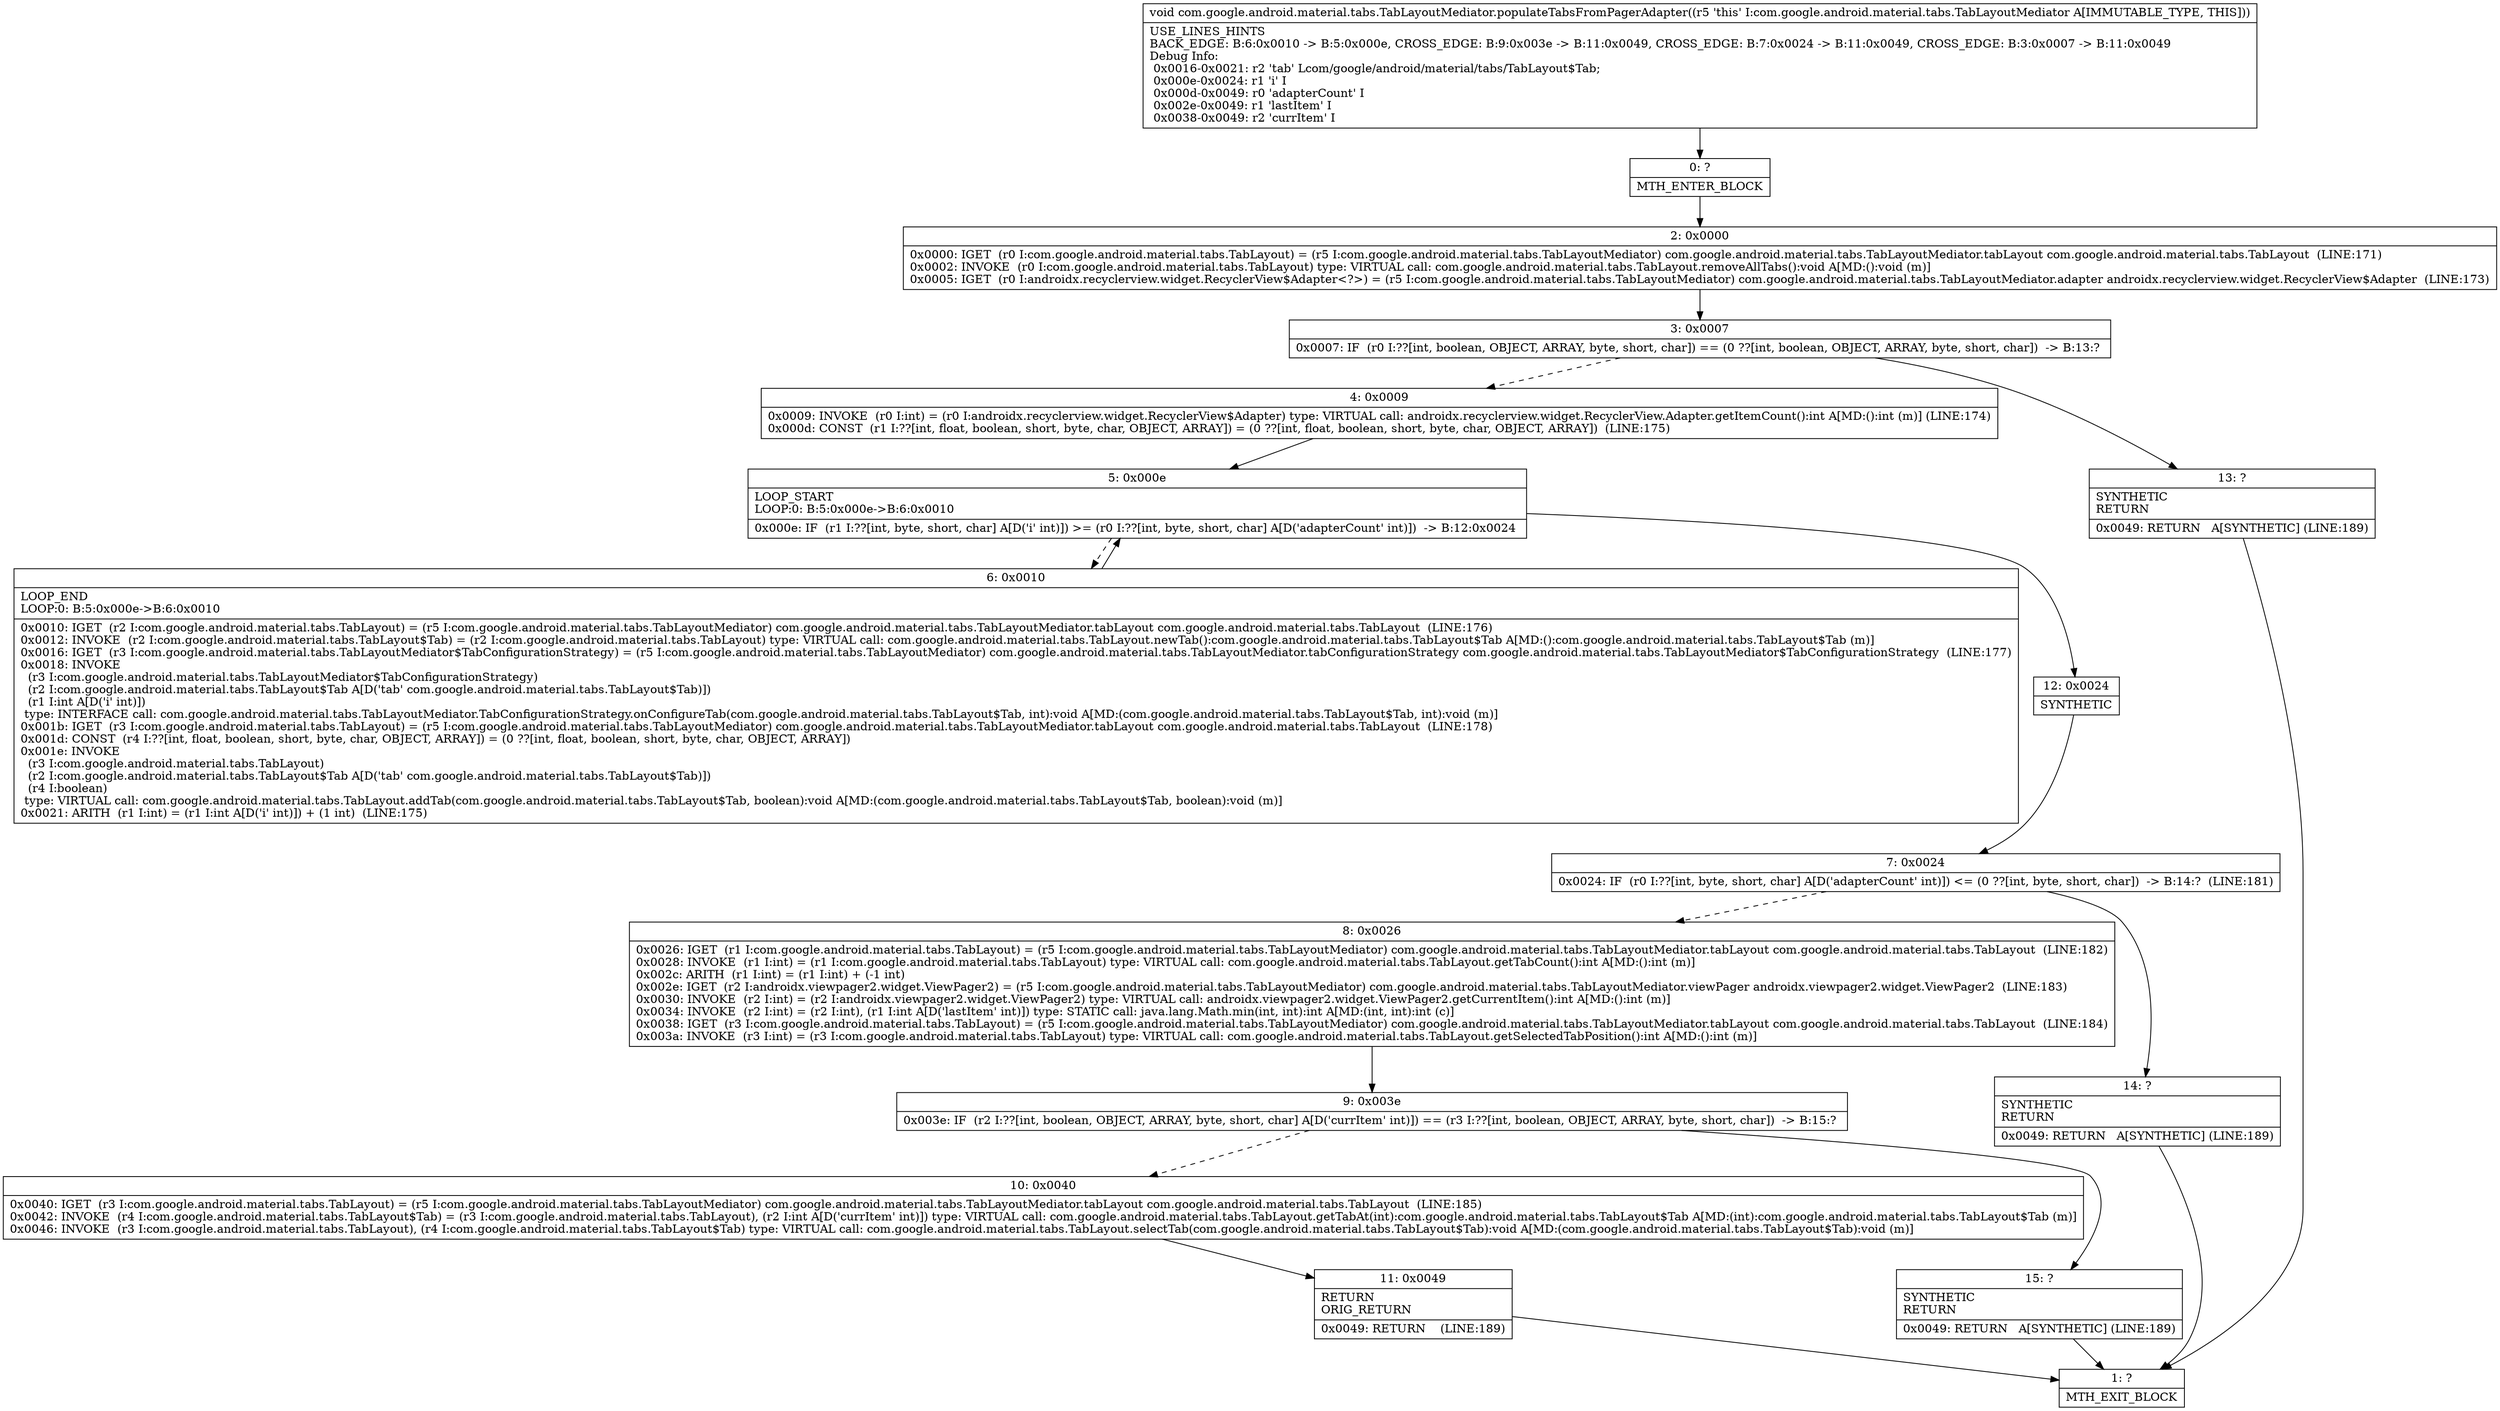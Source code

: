 digraph "CFG forcom.google.android.material.tabs.TabLayoutMediator.populateTabsFromPagerAdapter()V" {
Node_0 [shape=record,label="{0\:\ ?|MTH_ENTER_BLOCK\l}"];
Node_2 [shape=record,label="{2\:\ 0x0000|0x0000: IGET  (r0 I:com.google.android.material.tabs.TabLayout) = (r5 I:com.google.android.material.tabs.TabLayoutMediator) com.google.android.material.tabs.TabLayoutMediator.tabLayout com.google.android.material.tabs.TabLayout  (LINE:171)\l0x0002: INVOKE  (r0 I:com.google.android.material.tabs.TabLayout) type: VIRTUAL call: com.google.android.material.tabs.TabLayout.removeAllTabs():void A[MD:():void (m)]\l0x0005: IGET  (r0 I:androidx.recyclerview.widget.RecyclerView$Adapter\<?\>) = (r5 I:com.google.android.material.tabs.TabLayoutMediator) com.google.android.material.tabs.TabLayoutMediator.adapter androidx.recyclerview.widget.RecyclerView$Adapter  (LINE:173)\l}"];
Node_3 [shape=record,label="{3\:\ 0x0007|0x0007: IF  (r0 I:??[int, boolean, OBJECT, ARRAY, byte, short, char]) == (0 ??[int, boolean, OBJECT, ARRAY, byte, short, char])  \-\> B:13:? \l}"];
Node_4 [shape=record,label="{4\:\ 0x0009|0x0009: INVOKE  (r0 I:int) = (r0 I:androidx.recyclerview.widget.RecyclerView$Adapter) type: VIRTUAL call: androidx.recyclerview.widget.RecyclerView.Adapter.getItemCount():int A[MD:():int (m)] (LINE:174)\l0x000d: CONST  (r1 I:??[int, float, boolean, short, byte, char, OBJECT, ARRAY]) = (0 ??[int, float, boolean, short, byte, char, OBJECT, ARRAY])  (LINE:175)\l}"];
Node_5 [shape=record,label="{5\:\ 0x000e|LOOP_START\lLOOP:0: B:5:0x000e\-\>B:6:0x0010\l|0x000e: IF  (r1 I:??[int, byte, short, char] A[D('i' int)]) \>= (r0 I:??[int, byte, short, char] A[D('adapterCount' int)])  \-\> B:12:0x0024 \l}"];
Node_6 [shape=record,label="{6\:\ 0x0010|LOOP_END\lLOOP:0: B:5:0x000e\-\>B:6:0x0010\l|0x0010: IGET  (r2 I:com.google.android.material.tabs.TabLayout) = (r5 I:com.google.android.material.tabs.TabLayoutMediator) com.google.android.material.tabs.TabLayoutMediator.tabLayout com.google.android.material.tabs.TabLayout  (LINE:176)\l0x0012: INVOKE  (r2 I:com.google.android.material.tabs.TabLayout$Tab) = (r2 I:com.google.android.material.tabs.TabLayout) type: VIRTUAL call: com.google.android.material.tabs.TabLayout.newTab():com.google.android.material.tabs.TabLayout$Tab A[MD:():com.google.android.material.tabs.TabLayout$Tab (m)]\l0x0016: IGET  (r3 I:com.google.android.material.tabs.TabLayoutMediator$TabConfigurationStrategy) = (r5 I:com.google.android.material.tabs.TabLayoutMediator) com.google.android.material.tabs.TabLayoutMediator.tabConfigurationStrategy com.google.android.material.tabs.TabLayoutMediator$TabConfigurationStrategy  (LINE:177)\l0x0018: INVOKE  \l  (r3 I:com.google.android.material.tabs.TabLayoutMediator$TabConfigurationStrategy)\l  (r2 I:com.google.android.material.tabs.TabLayout$Tab A[D('tab' com.google.android.material.tabs.TabLayout$Tab)])\l  (r1 I:int A[D('i' int)])\l type: INTERFACE call: com.google.android.material.tabs.TabLayoutMediator.TabConfigurationStrategy.onConfigureTab(com.google.android.material.tabs.TabLayout$Tab, int):void A[MD:(com.google.android.material.tabs.TabLayout$Tab, int):void (m)]\l0x001b: IGET  (r3 I:com.google.android.material.tabs.TabLayout) = (r5 I:com.google.android.material.tabs.TabLayoutMediator) com.google.android.material.tabs.TabLayoutMediator.tabLayout com.google.android.material.tabs.TabLayout  (LINE:178)\l0x001d: CONST  (r4 I:??[int, float, boolean, short, byte, char, OBJECT, ARRAY]) = (0 ??[int, float, boolean, short, byte, char, OBJECT, ARRAY]) \l0x001e: INVOKE  \l  (r3 I:com.google.android.material.tabs.TabLayout)\l  (r2 I:com.google.android.material.tabs.TabLayout$Tab A[D('tab' com.google.android.material.tabs.TabLayout$Tab)])\l  (r4 I:boolean)\l type: VIRTUAL call: com.google.android.material.tabs.TabLayout.addTab(com.google.android.material.tabs.TabLayout$Tab, boolean):void A[MD:(com.google.android.material.tabs.TabLayout$Tab, boolean):void (m)]\l0x0021: ARITH  (r1 I:int) = (r1 I:int A[D('i' int)]) + (1 int)  (LINE:175)\l}"];
Node_12 [shape=record,label="{12\:\ 0x0024|SYNTHETIC\l}"];
Node_7 [shape=record,label="{7\:\ 0x0024|0x0024: IF  (r0 I:??[int, byte, short, char] A[D('adapterCount' int)]) \<= (0 ??[int, byte, short, char])  \-\> B:14:?  (LINE:181)\l}"];
Node_8 [shape=record,label="{8\:\ 0x0026|0x0026: IGET  (r1 I:com.google.android.material.tabs.TabLayout) = (r5 I:com.google.android.material.tabs.TabLayoutMediator) com.google.android.material.tabs.TabLayoutMediator.tabLayout com.google.android.material.tabs.TabLayout  (LINE:182)\l0x0028: INVOKE  (r1 I:int) = (r1 I:com.google.android.material.tabs.TabLayout) type: VIRTUAL call: com.google.android.material.tabs.TabLayout.getTabCount():int A[MD:():int (m)]\l0x002c: ARITH  (r1 I:int) = (r1 I:int) + (\-1 int) \l0x002e: IGET  (r2 I:androidx.viewpager2.widget.ViewPager2) = (r5 I:com.google.android.material.tabs.TabLayoutMediator) com.google.android.material.tabs.TabLayoutMediator.viewPager androidx.viewpager2.widget.ViewPager2  (LINE:183)\l0x0030: INVOKE  (r2 I:int) = (r2 I:androidx.viewpager2.widget.ViewPager2) type: VIRTUAL call: androidx.viewpager2.widget.ViewPager2.getCurrentItem():int A[MD:():int (m)]\l0x0034: INVOKE  (r2 I:int) = (r2 I:int), (r1 I:int A[D('lastItem' int)]) type: STATIC call: java.lang.Math.min(int, int):int A[MD:(int, int):int (c)]\l0x0038: IGET  (r3 I:com.google.android.material.tabs.TabLayout) = (r5 I:com.google.android.material.tabs.TabLayoutMediator) com.google.android.material.tabs.TabLayoutMediator.tabLayout com.google.android.material.tabs.TabLayout  (LINE:184)\l0x003a: INVOKE  (r3 I:int) = (r3 I:com.google.android.material.tabs.TabLayout) type: VIRTUAL call: com.google.android.material.tabs.TabLayout.getSelectedTabPosition():int A[MD:():int (m)]\l}"];
Node_9 [shape=record,label="{9\:\ 0x003e|0x003e: IF  (r2 I:??[int, boolean, OBJECT, ARRAY, byte, short, char] A[D('currItem' int)]) == (r3 I:??[int, boolean, OBJECT, ARRAY, byte, short, char])  \-\> B:15:? \l}"];
Node_10 [shape=record,label="{10\:\ 0x0040|0x0040: IGET  (r3 I:com.google.android.material.tabs.TabLayout) = (r5 I:com.google.android.material.tabs.TabLayoutMediator) com.google.android.material.tabs.TabLayoutMediator.tabLayout com.google.android.material.tabs.TabLayout  (LINE:185)\l0x0042: INVOKE  (r4 I:com.google.android.material.tabs.TabLayout$Tab) = (r3 I:com.google.android.material.tabs.TabLayout), (r2 I:int A[D('currItem' int)]) type: VIRTUAL call: com.google.android.material.tabs.TabLayout.getTabAt(int):com.google.android.material.tabs.TabLayout$Tab A[MD:(int):com.google.android.material.tabs.TabLayout$Tab (m)]\l0x0046: INVOKE  (r3 I:com.google.android.material.tabs.TabLayout), (r4 I:com.google.android.material.tabs.TabLayout$Tab) type: VIRTUAL call: com.google.android.material.tabs.TabLayout.selectTab(com.google.android.material.tabs.TabLayout$Tab):void A[MD:(com.google.android.material.tabs.TabLayout$Tab):void (m)]\l}"];
Node_11 [shape=record,label="{11\:\ 0x0049|RETURN\lORIG_RETURN\l|0x0049: RETURN    (LINE:189)\l}"];
Node_1 [shape=record,label="{1\:\ ?|MTH_EXIT_BLOCK\l}"];
Node_15 [shape=record,label="{15\:\ ?|SYNTHETIC\lRETURN\l|0x0049: RETURN   A[SYNTHETIC] (LINE:189)\l}"];
Node_14 [shape=record,label="{14\:\ ?|SYNTHETIC\lRETURN\l|0x0049: RETURN   A[SYNTHETIC] (LINE:189)\l}"];
Node_13 [shape=record,label="{13\:\ ?|SYNTHETIC\lRETURN\l|0x0049: RETURN   A[SYNTHETIC] (LINE:189)\l}"];
MethodNode[shape=record,label="{void com.google.android.material.tabs.TabLayoutMediator.populateTabsFromPagerAdapter((r5 'this' I:com.google.android.material.tabs.TabLayoutMediator A[IMMUTABLE_TYPE, THIS]))  | USE_LINES_HINTS\lBACK_EDGE: B:6:0x0010 \-\> B:5:0x000e, CROSS_EDGE: B:9:0x003e \-\> B:11:0x0049, CROSS_EDGE: B:7:0x0024 \-\> B:11:0x0049, CROSS_EDGE: B:3:0x0007 \-\> B:11:0x0049\lDebug Info:\l  0x0016\-0x0021: r2 'tab' Lcom\/google\/android\/material\/tabs\/TabLayout$Tab;\l  0x000e\-0x0024: r1 'i' I\l  0x000d\-0x0049: r0 'adapterCount' I\l  0x002e\-0x0049: r1 'lastItem' I\l  0x0038\-0x0049: r2 'currItem' I\l}"];
MethodNode -> Node_0;Node_0 -> Node_2;
Node_2 -> Node_3;
Node_3 -> Node_4[style=dashed];
Node_3 -> Node_13;
Node_4 -> Node_5;
Node_5 -> Node_6[style=dashed];
Node_5 -> Node_12;
Node_6 -> Node_5;
Node_12 -> Node_7;
Node_7 -> Node_8[style=dashed];
Node_7 -> Node_14;
Node_8 -> Node_9;
Node_9 -> Node_10[style=dashed];
Node_9 -> Node_15;
Node_10 -> Node_11;
Node_11 -> Node_1;
Node_15 -> Node_1;
Node_14 -> Node_1;
Node_13 -> Node_1;
}

